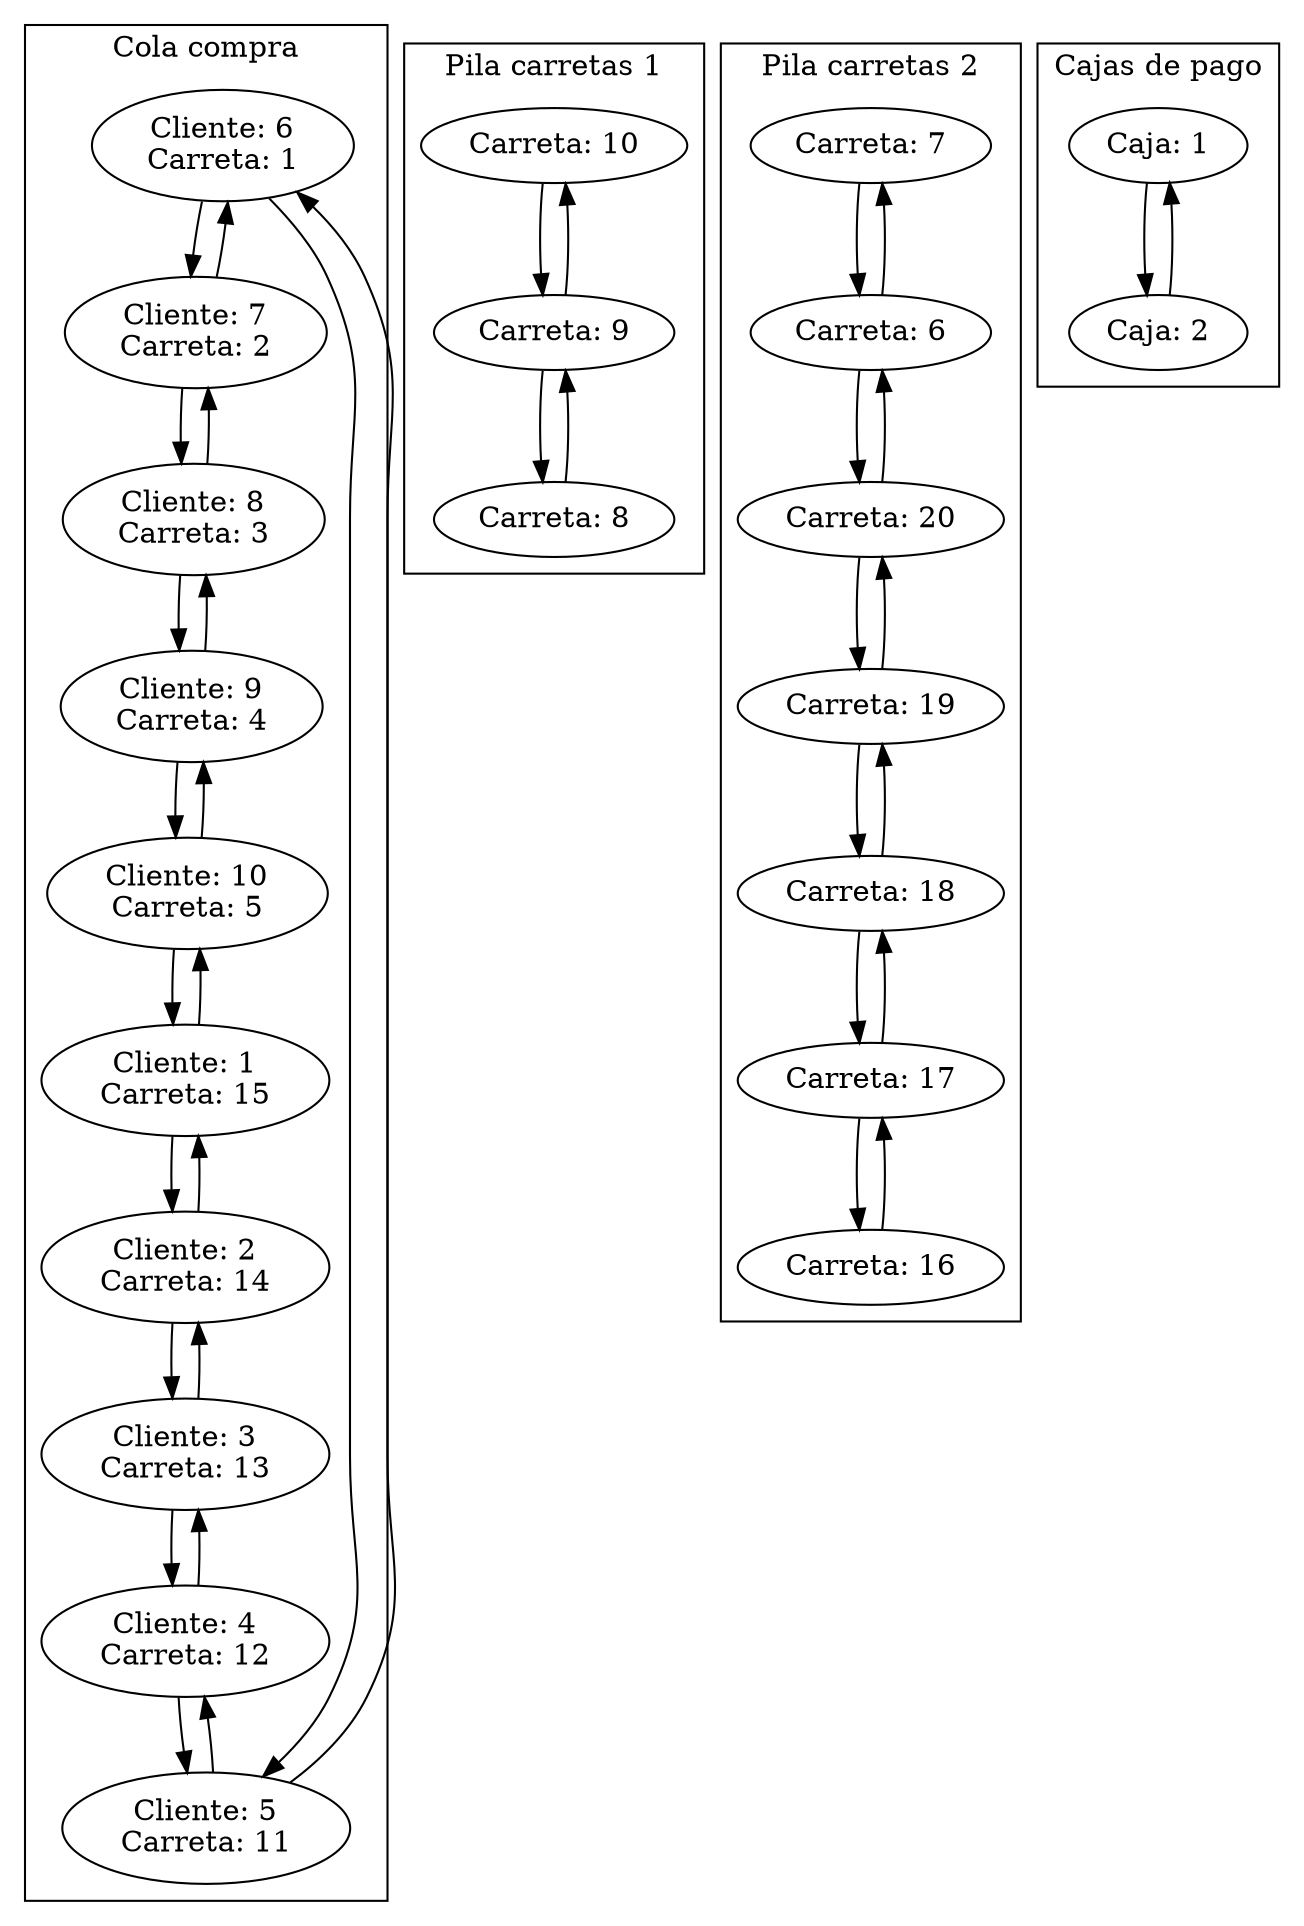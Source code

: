 digraph Grafica {
subgraph cluster_ColaCarreta {
label="Cola espera"}subgraph cluster_ColaCompra {
Cliente6[label="Cliente: 6
Carreta: 1"];
Cliente7[label="Cliente: 7
Carreta: 2"];
Cliente8[label="Cliente: 8
Carreta: 3"];
Cliente9[label="Cliente: 9
Carreta: 4"];
Cliente10[label="Cliente: 10
Carreta: 5"];
Cliente1[label="Cliente: 1
Carreta: 15"];
Cliente2[label="Cliente: 2
Carreta: 14"];
Cliente3[label="Cliente: 3
Carreta: 13"];
Cliente4[label="Cliente: 4
Carreta: 12"];
Cliente5[label="Cliente: 5
Carreta: 11"];
Cliente6 -> Cliente7;
Cliente6 -> Cliente5;
Cliente7 -> Cliente8;
Cliente7 -> Cliente6;
Cliente8 -> Cliente9;
Cliente8 -> Cliente7;
Cliente9 -> Cliente10;
Cliente9 -> Cliente8;
Cliente10 -> Cliente1;
Cliente10 -> Cliente9;
Cliente1 -> Cliente2;
Cliente1 -> Cliente10;
Cliente2 -> Cliente3;
Cliente2 -> Cliente1;
Cliente3 -> Cliente4;
Cliente3 -> Cliente2;
Cliente4 -> Cliente5;
Cliente4 -> Cliente3;
Cliente5 -> Cliente6;
Cliente5 -> Cliente4;
label="Cola compra"}subgraph cluster_ColaPago {
label="Cola pagos"}subgraph cluster_Carreta1 {
Carreta10[label="Carreta: 10"];
Carreta9[label="Carreta: 9"];
Carreta8[label="Carreta: 8"];
Carreta10 -> Carreta9;
Carreta9 -> Carreta8;
Carreta9 -> Carreta10;
Carreta8 -> Carreta9;
label="Pila carretas 1"}subgraph cluster_Carreta2 {
Carreta7[label="Carreta: 7"];
Carreta6[label="Carreta: 6"];
Carreta20[label="Carreta: 20"];
Carreta19[label="Carreta: 19"];
Carreta18[label="Carreta: 18"];
Carreta17[label="Carreta: 17"];
Carreta16[label="Carreta: 16"];
Carreta7 -> Carreta6;
Carreta6 -> Carreta20;
Carreta6 -> Carreta7;
Carreta20 -> Carreta19;
Carreta20 -> Carreta6;
Carreta19 -> Carreta18;
Carreta19 -> Carreta20;
Carreta18 -> Carreta17;
Carreta18 -> Carreta19;
Carreta17 -> Carreta16;
Carreta17 -> Carreta18;
Carreta16 -> Carreta17;
label="Pila carretas 2"}subgraph cluster_ColaCaja {
Caja1[label="Caja: 1"];
Caja2[label="Caja: 2"];
Caja1 -> Caja2;
Caja2 -> Caja1;
label="Cajas de pago"}}